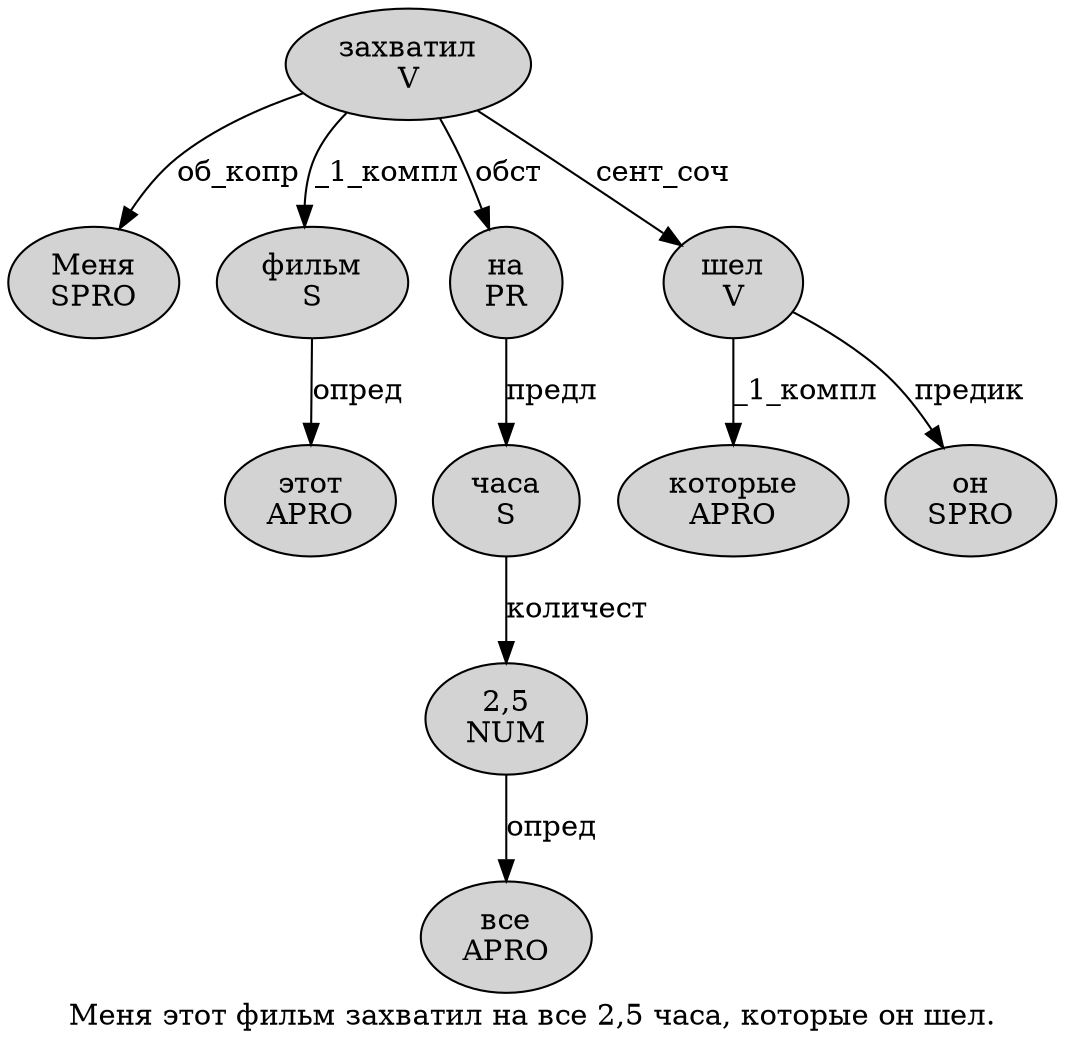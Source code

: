 digraph SENTENCE_543 {
	graph [label="Меня этот фильм захватил на все 2,5 часа, которые он шел."]
	node [style=filled]
		0 [label="Меня
SPRO" color="" fillcolor=lightgray penwidth=1 shape=ellipse]
		1 [label="этот
APRO" color="" fillcolor=lightgray penwidth=1 shape=ellipse]
		2 [label="фильм
S" color="" fillcolor=lightgray penwidth=1 shape=ellipse]
		3 [label="захватил
V" color="" fillcolor=lightgray penwidth=1 shape=ellipse]
		4 [label="на
PR" color="" fillcolor=lightgray penwidth=1 shape=ellipse]
		5 [label="все
APRO" color="" fillcolor=lightgray penwidth=1 shape=ellipse]
		6 [label="2,5
NUM" color="" fillcolor=lightgray penwidth=1 shape=ellipse]
		7 [label="часа
S" color="" fillcolor=lightgray penwidth=1 shape=ellipse]
		9 [label="которые
APRO" color="" fillcolor=lightgray penwidth=1 shape=ellipse]
		10 [label="он
SPRO" color="" fillcolor=lightgray penwidth=1 shape=ellipse]
		11 [label="шел
V" color="" fillcolor=lightgray penwidth=1 shape=ellipse]
			6 -> 5 [label="опред"]
			3 -> 0 [label="об_копр"]
			3 -> 2 [label="_1_компл"]
			3 -> 4 [label="обст"]
			3 -> 11 [label="сент_соч"]
			2 -> 1 [label="опред"]
			7 -> 6 [label="количест"]
			4 -> 7 [label="предл"]
			11 -> 9 [label="_1_компл"]
			11 -> 10 [label="предик"]
}